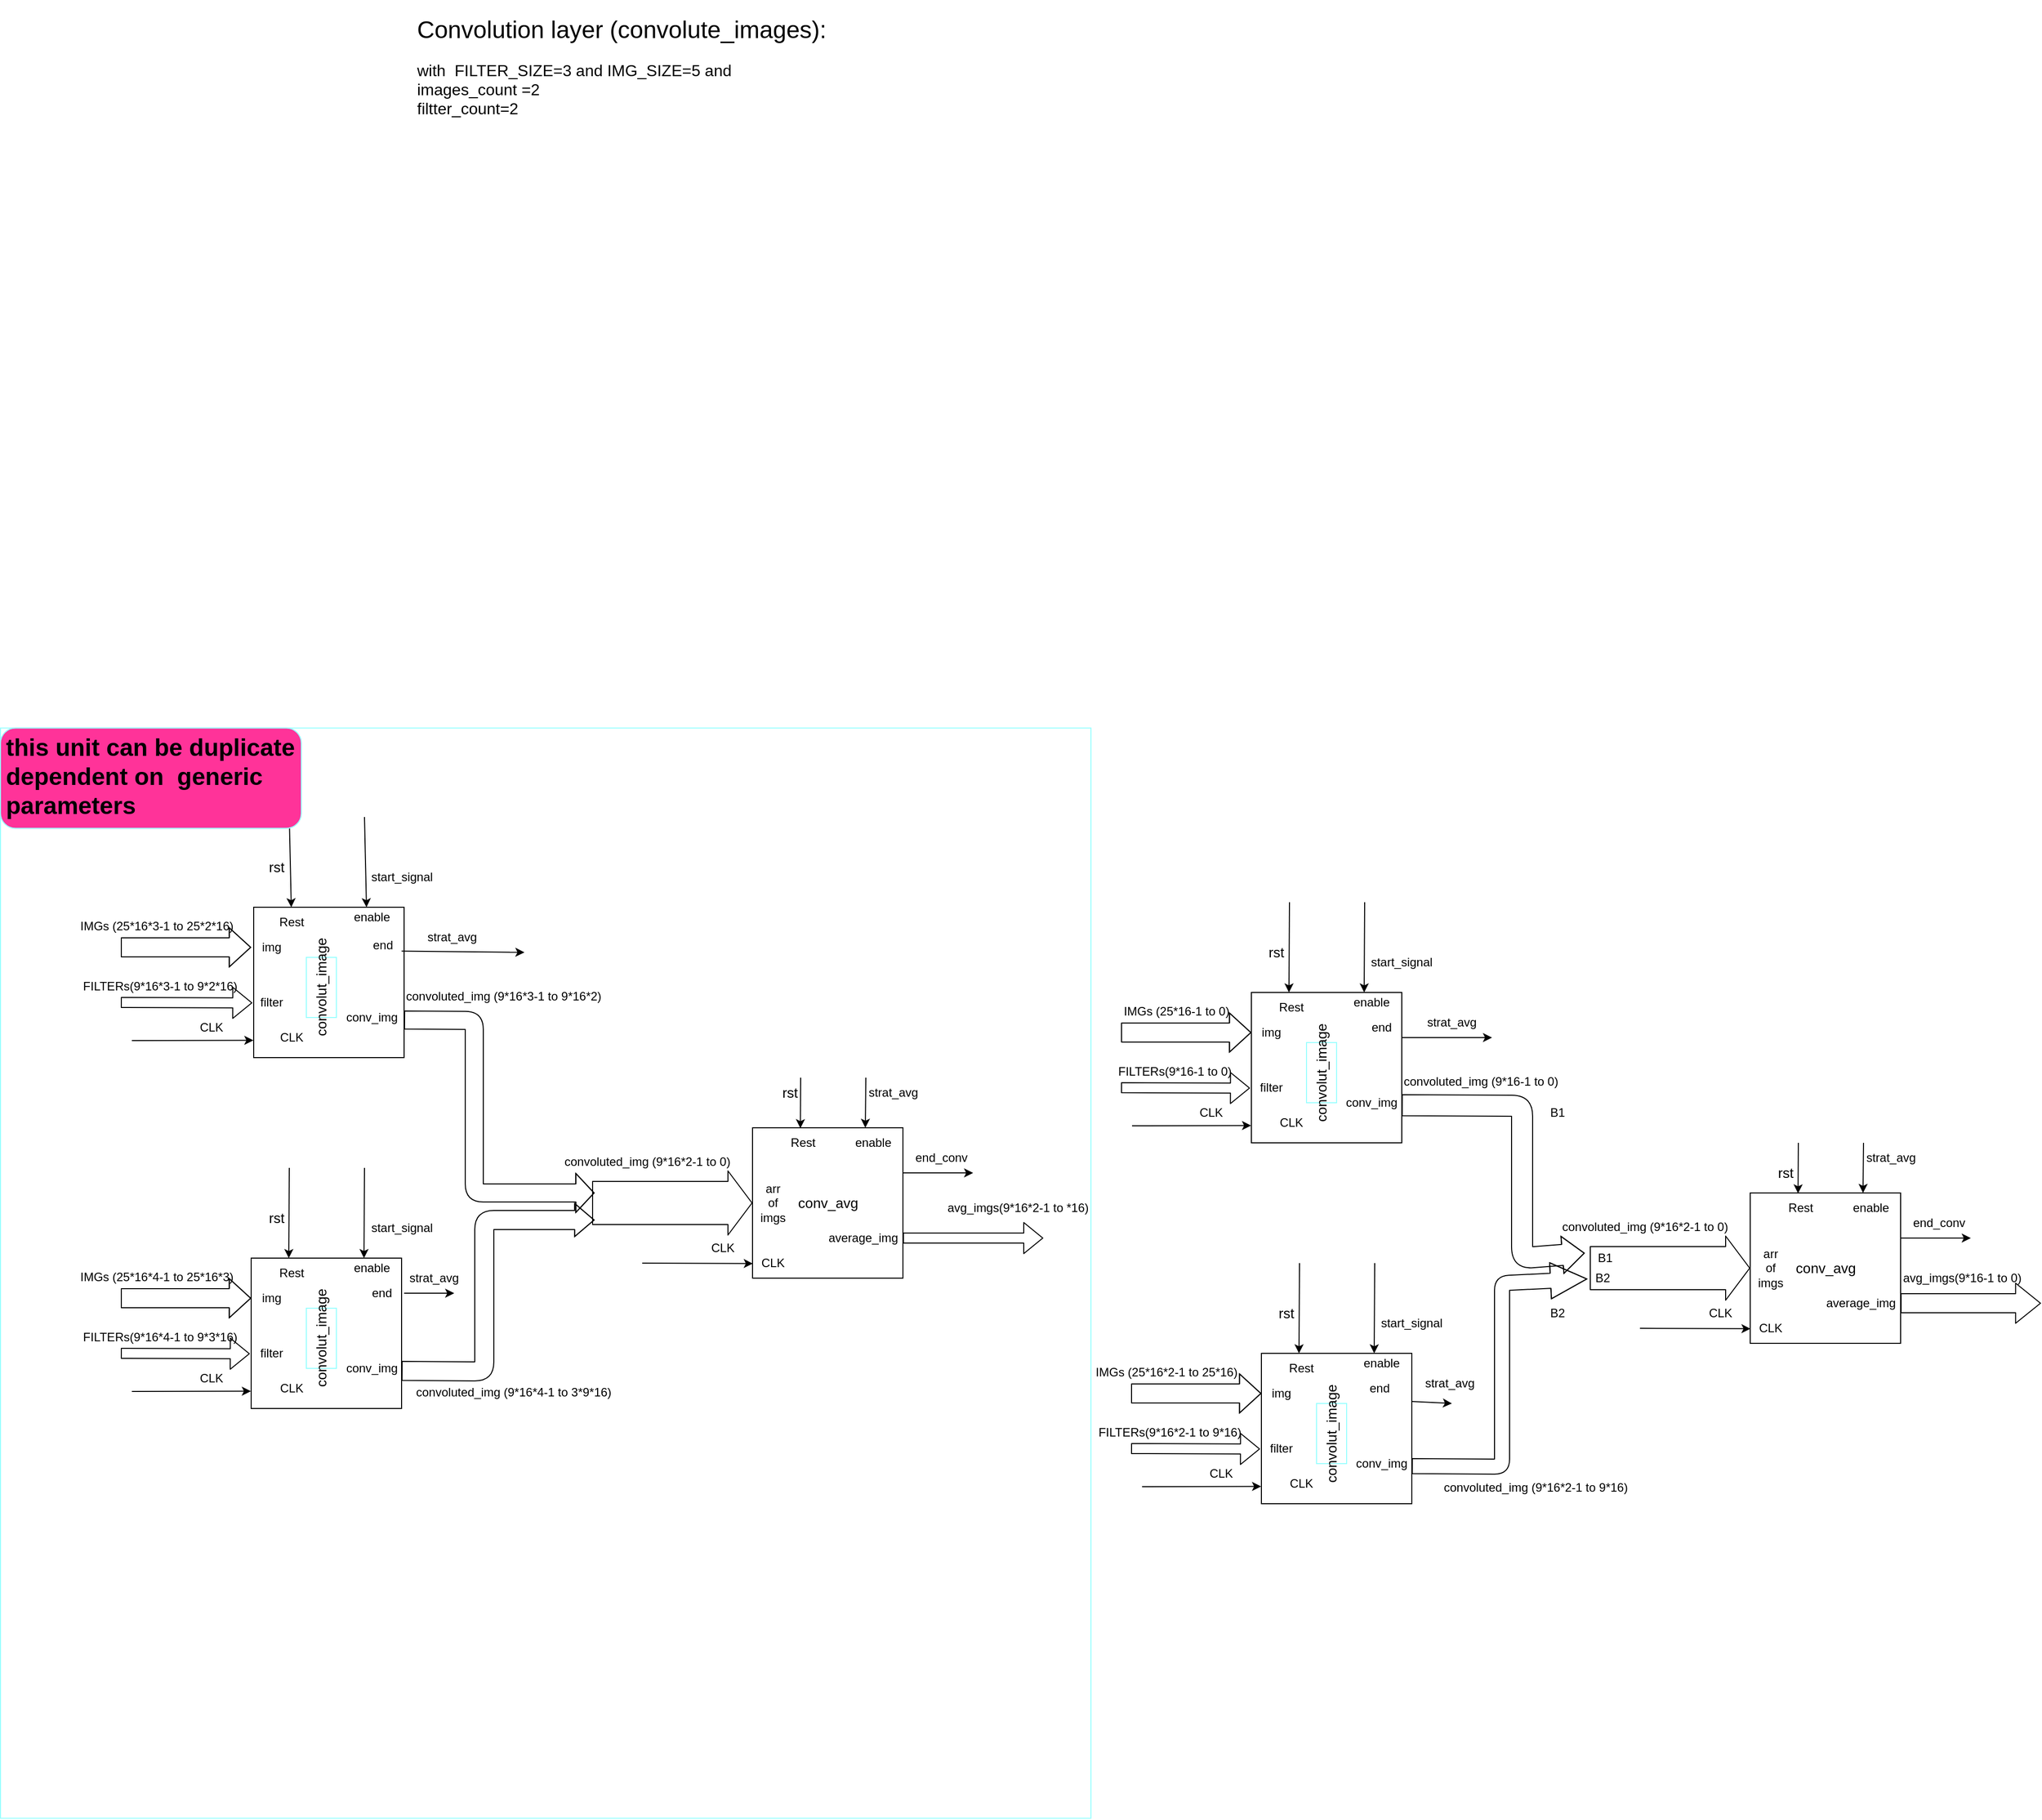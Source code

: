 <mxfile version="14.7.2" type="github">
  <diagram id="MoYYfzDykTdppg0qkuKj" name="Page-1">
    <mxGraphModel dx="2137" dy="1593" grid="1" gridSize="10" guides="1" tooltips="1" connect="1" arrows="1" fold="1" page="1" pageScale="1" pageWidth="850" pageHeight="1100" math="0" shadow="0">
      <root>
        <mxCell id="0" />
        <mxCell id="1" parent="0" />
        <mxCell id="FeKZphnsFgbxzVcXP9qo-308" value="" style="whiteSpace=wrap;html=1;aspect=fixed;strokeColor=#99FFFF;fillColor=#FFFFFF;" vertex="1" parent="1">
          <mxGeometry x="-162.5" y="586.25" width="1087.5" height="1087.5" as="geometry" />
        </mxCell>
        <mxCell id="FeKZphnsFgbxzVcXP9qo-1" value="" style="whiteSpace=wrap;html=1;aspect=fixed;fillColor=#FFFFFF;" vertex="1" parent="1">
          <mxGeometry x="1085" y="850" width="150" height="150" as="geometry" />
        </mxCell>
        <mxCell id="FeKZphnsFgbxzVcXP9qo-2" value="&lt;font style=&quot;font-size: 14px&quot;&gt;convolut_image&lt;/font&gt;" style="text;html=1;strokeColor=#99FFFF;fillColor=none;align=center;verticalAlign=middle;whiteSpace=wrap;rounded=0;rotation=-90;" vertex="1" parent="1">
          <mxGeometry x="1125" y="915" width="60" height="30" as="geometry" />
        </mxCell>
        <mxCell id="FeKZphnsFgbxzVcXP9qo-5" value="&lt;span style=&quot;font-size: 14px&quot;&gt;conv_avg&lt;/span&gt;" style="whiteSpace=wrap;html=1;aspect=fixed;" vertex="1" parent="1">
          <mxGeometry x="1582.5" y="1050" width="150" height="150" as="geometry" />
        </mxCell>
        <mxCell id="FeKZphnsFgbxzVcXP9qo-8" value="&lt;h1&gt;&lt;font&gt;&lt;span style=&quot;font-weight: 400 ; text-align: center&quot;&gt;&lt;font style=&quot;font-size: 24px&quot;&gt;Convolution layer (convolute_images):&lt;/font&gt;&lt;/span&gt;&lt;br&gt;&lt;/font&gt;&lt;/h1&gt;&lt;div&gt;&lt;font size=&quot;3&quot;&gt;&lt;span style=&quot;font-weight: 400 ; text-align: center&quot;&gt;with&amp;nbsp; &lt;/span&gt;&lt;span style=&quot;text-align: center&quot;&gt;FILTER_SIZE=3 and IMG_SIZE=5 and&amp;nbsp;&lt;/span&gt;&lt;/font&gt;&lt;/div&gt;&lt;div&gt;&lt;span&gt;&lt;font size=&quot;3&quot;&gt;images_count =2&lt;/font&gt;&lt;/span&gt;&lt;/div&gt;&lt;div&gt;&lt;span&gt;&lt;font size=&quot;3&quot;&gt;filtter_count=2&lt;/font&gt;&lt;/span&gt;&lt;/div&gt;" style="text;html=1;strokeColor=none;fillColor=none;spacing=5;spacingTop=-20;whiteSpace=wrap;overflow=hidden;rounded=0;" vertex="1" parent="1">
          <mxGeometry x="247.5" y="-130" width="470" height="130" as="geometry" />
        </mxCell>
        <mxCell id="FeKZphnsFgbxzVcXP9qo-10" value="strat_avg" style="text;html=1;strokeColor=none;fillColor=none;align=center;verticalAlign=middle;whiteSpace=wrap;rounded=0;" vertex="1" parent="1">
          <mxGeometry x="1255" y="865" width="60" height="30" as="geometry" />
        </mxCell>
        <mxCell id="FeKZphnsFgbxzVcXP9qo-16" value="" style="endArrow=classic;html=1;entryX=0.75;entryY=0;entryDx=0;entryDy=0;" edge="1" parent="1" target="FeKZphnsFgbxzVcXP9qo-1">
          <mxGeometry width="50" height="50" relative="1" as="geometry">
            <mxPoint x="1198" y="760" as="sourcePoint" />
            <mxPoint x="1200" y="840" as="targetPoint" />
          </mxGeometry>
        </mxCell>
        <mxCell id="FeKZphnsFgbxzVcXP9qo-18" value="&lt;font style=&quot;font-size: 14px&quot;&gt;rst&lt;/font&gt;" style="text;html=1;strokeColor=none;fillColor=none;align=center;verticalAlign=middle;whiteSpace=wrap;rounded=0;" vertex="1" parent="1">
          <mxGeometry x="1085" y="800" width="50" height="20" as="geometry" />
        </mxCell>
        <mxCell id="FeKZphnsFgbxzVcXP9qo-112" value="start_signal" style="text;html=1;strokeColor=none;fillColor=none;align=center;verticalAlign=middle;whiteSpace=wrap;rounded=0;" vertex="1" parent="1">
          <mxGeometry x="1215" y="810" width="40" height="20" as="geometry" />
        </mxCell>
        <mxCell id="FeKZphnsFgbxzVcXP9qo-113" value="enable" style="text;html=1;strokeColor=none;fillColor=none;align=center;verticalAlign=middle;whiteSpace=wrap;rounded=0;" vertex="1" parent="1">
          <mxGeometry x="1185" y="850" width="40" height="20" as="geometry" />
        </mxCell>
        <mxCell id="FeKZphnsFgbxzVcXP9qo-114" value="Rest" style="text;html=1;strokeColor=none;fillColor=none;align=center;verticalAlign=middle;whiteSpace=wrap;rounded=0;" vertex="1" parent="1">
          <mxGeometry x="1105" y="855" width="40" height="20" as="geometry" />
        </mxCell>
        <mxCell id="FeKZphnsFgbxzVcXP9qo-116" value="" style="endArrow=classic;html=1;entryX=-0.002;entryY=0.885;entryDx=0;entryDy=0;entryPerimeter=0;" edge="1" parent="1" target="FeKZphnsFgbxzVcXP9qo-1">
          <mxGeometry width="50" height="50" relative="1" as="geometry">
            <mxPoint x="966" y="983" as="sourcePoint" />
            <mxPoint x="1065" y="981" as="targetPoint" />
          </mxGeometry>
        </mxCell>
        <mxCell id="FeKZphnsFgbxzVcXP9qo-117" value="CLK" style="text;html=1;strokeColor=none;fillColor=none;align=center;verticalAlign=middle;whiteSpace=wrap;rounded=0;" vertex="1" parent="1">
          <mxGeometry x="1025" y="960" width="40" height="20" as="geometry" />
        </mxCell>
        <mxCell id="FeKZphnsFgbxzVcXP9qo-119" value="CLK" style="text;html=1;strokeColor=none;fillColor=none;align=center;verticalAlign=middle;whiteSpace=wrap;rounded=0;" vertex="1" parent="1">
          <mxGeometry x="1105" y="970" width="40" height="20" as="geometry" />
        </mxCell>
        <mxCell id="FeKZphnsFgbxzVcXP9qo-121" value="" style="shape=flexArrow;endArrow=classic;html=1;entryX=-0.009;entryY=0.636;entryDx=0;entryDy=0;entryPerimeter=0;" edge="1" parent="1" target="FeKZphnsFgbxzVcXP9qo-1">
          <mxGeometry width="50" height="50" relative="1" as="geometry">
            <mxPoint x="955" y="945" as="sourcePoint" />
            <mxPoint x="1035" y="910" as="targetPoint" />
          </mxGeometry>
        </mxCell>
        <mxCell id="FeKZphnsFgbxzVcXP9qo-123" value="" style="shape=flexArrow;endArrow=classic;html=1;entryX=0;entryY=0.5;entryDx=0;entryDy=0;endWidth=19;endSize=6.78;width=19;" edge="1" parent="1" target="FeKZphnsFgbxzVcXP9qo-132">
          <mxGeometry width="50" height="50" relative="1" as="geometry">
            <mxPoint x="955" y="890" as="sourcePoint" />
            <mxPoint x="1055" y="860" as="targetPoint" />
            <Array as="points">
              <mxPoint x="1035" y="890" />
            </Array>
          </mxGeometry>
        </mxCell>
        <mxCell id="FeKZphnsFgbxzVcXP9qo-124" value="&lt;h1 style=&quot;text-align: left&quot;&gt;&lt;span style=&quot;font-weight: normal&quot;&gt;&lt;font style=&quot;font-size: 12px&quot;&gt;IMGs (25*16-1 to 0)&lt;/font&gt;&lt;/span&gt;&lt;/h1&gt;" style="text;html=1;align=center;verticalAlign=middle;resizable=0;points=[];autosize=1;strokeColor=none;" vertex="1" parent="1">
          <mxGeometry x="950" y="835" width="120" height="60" as="geometry" />
        </mxCell>
        <mxCell id="FeKZphnsFgbxzVcXP9qo-126" value="&lt;h1 style=&quot;text-align: left&quot;&gt;&lt;span style=&quot;font-weight: normal&quot;&gt;&lt;font style=&quot;font-size: 12px&quot;&gt;FILTERs(9*16-1 to 0)&amp;nbsp;&lt;/font&gt;&lt;/span&gt;&lt;/h1&gt;" style="text;html=1;align=center;verticalAlign=middle;resizable=0;points=[];autosize=1;strokeColor=none;" vertex="1" parent="1">
          <mxGeometry x="945" y="895" width="130" height="60" as="geometry" />
        </mxCell>
        <mxCell id="FeKZphnsFgbxzVcXP9qo-129" value="&lt;h1&gt;&lt;span style=&quot;font-weight: normal&quot;&gt;&lt;font style=&quot;font-size: 12px&quot;&gt;convoluted_img&amp;nbsp;&lt;/font&gt;&lt;/span&gt;&lt;span style=&quot;font-weight: normal&quot;&gt;&lt;font style=&quot;font-size: 12px&quot;&gt;(9*16-1 to 0)&amp;nbsp;&lt;/font&gt;&lt;/span&gt;&lt;/h1&gt;" style="text;html=1;strokeColor=none;fillColor=none;align=left;verticalAlign=middle;whiteSpace=wrap;rounded=0;" vertex="1" parent="1">
          <mxGeometry x="1235" y="925" width="180" height="20" as="geometry" />
        </mxCell>
        <mxCell id="FeKZphnsFgbxzVcXP9qo-131" value="B1" style="text;html=1;align=center;verticalAlign=middle;resizable=0;points=[];autosize=1;strokeColor=none;" vertex="1" parent="1">
          <mxGeometry x="1375" y="960" width="30" height="20" as="geometry" />
        </mxCell>
        <mxCell id="FeKZphnsFgbxzVcXP9qo-132" value="img" style="text;html=1;strokeColor=none;fillColor=none;align=center;verticalAlign=middle;whiteSpace=wrap;rounded=0;" vertex="1" parent="1">
          <mxGeometry x="1085" y="880" width="40" height="20" as="geometry" />
        </mxCell>
        <mxCell id="FeKZphnsFgbxzVcXP9qo-133" value="filter" style="text;html=1;strokeColor=none;fillColor=none;align=center;verticalAlign=middle;whiteSpace=wrap;rounded=0;" vertex="1" parent="1">
          <mxGeometry x="1085" y="935" width="40" height="20" as="geometry" />
        </mxCell>
        <mxCell id="FeKZphnsFgbxzVcXP9qo-134" value="conv_img" style="text;html=1;strokeColor=none;fillColor=none;align=center;verticalAlign=middle;whiteSpace=wrap;rounded=0;" vertex="1" parent="1">
          <mxGeometry x="1185" y="950" width="40" height="20" as="geometry" />
        </mxCell>
        <mxCell id="FeKZphnsFgbxzVcXP9qo-139" value="" style="shape=flexArrow;endArrow=classic;html=1;exitX=1;exitY=0.75;exitDx=0;exitDy=0;entryX=0;entryY=0.25;entryDx=0;entryDy=0;endWidth=15;endSize=6.94;width=21;" edge="1" parent="1" source="FeKZphnsFgbxzVcXP9qo-1" target="FeKZphnsFgbxzVcXP9qo-272">
          <mxGeometry width="50" height="50" relative="1" as="geometry">
            <mxPoint x="1265" y="980" as="sourcePoint" />
            <mxPoint x="1365" y="1120" as="targetPoint" />
            <Array as="points">
              <mxPoint x="1355" y="963" />
              <mxPoint x="1355" y="1115" />
            </Array>
          </mxGeometry>
        </mxCell>
        <mxCell id="FeKZphnsFgbxzVcXP9qo-146" value="" style="endArrow=classic;html=1;entryX=0.25;entryY=0;entryDx=0;entryDy=0;" edge="1" parent="1" target="FeKZphnsFgbxzVcXP9qo-1">
          <mxGeometry width="50" height="50" relative="1" as="geometry">
            <mxPoint x="1123" y="760" as="sourcePoint" />
            <mxPoint x="1135" y="750" as="targetPoint" />
          </mxGeometry>
        </mxCell>
        <mxCell id="FeKZphnsFgbxzVcXP9qo-150" value="end" style="text;html=1;strokeColor=none;fillColor=none;align=center;verticalAlign=middle;whiteSpace=wrap;rounded=0;" vertex="1" parent="1">
          <mxGeometry x="1195" y="875" width="40" height="20" as="geometry" />
        </mxCell>
        <mxCell id="FeKZphnsFgbxzVcXP9qo-151" value="" style="endArrow=classic;html=1;entryX=0.318;entryY=0.003;entryDx=0;entryDy=0;entryPerimeter=0;" edge="1" parent="1" target="FeKZphnsFgbxzVcXP9qo-5">
          <mxGeometry width="50" height="50" relative="1" as="geometry">
            <mxPoint x="1630.5" y="1000" as="sourcePoint" />
            <mxPoint x="1642.5" y="965" as="targetPoint" />
          </mxGeometry>
        </mxCell>
        <mxCell id="FeKZphnsFgbxzVcXP9qo-154" value="&lt;font style=&quot;font-size: 14px&quot;&gt;rst&lt;/font&gt;" style="text;html=1;strokeColor=none;fillColor=none;align=center;verticalAlign=middle;whiteSpace=wrap;rounded=0;" vertex="1" parent="1">
          <mxGeometry x="1592.5" y="1020" width="50" height="20" as="geometry" />
        </mxCell>
        <mxCell id="FeKZphnsFgbxzVcXP9qo-155" value="enable" style="text;html=1;strokeColor=none;fillColor=none;align=center;verticalAlign=middle;whiteSpace=wrap;rounded=0;" vertex="1" parent="1">
          <mxGeometry x="1682.5" y="1055" width="40" height="20" as="geometry" />
        </mxCell>
        <mxCell id="FeKZphnsFgbxzVcXP9qo-156" value="Rest" style="text;html=1;strokeColor=none;fillColor=none;align=center;verticalAlign=middle;whiteSpace=wrap;rounded=0;" vertex="1" parent="1">
          <mxGeometry x="1612.5" y="1055" width="40" height="20" as="geometry" />
        </mxCell>
        <mxCell id="FeKZphnsFgbxzVcXP9qo-157" value="" style="whiteSpace=wrap;html=1;aspect=fixed;fillColor=#FFFFFF;" vertex="1" parent="1">
          <mxGeometry x="1095" y="1210" width="150" height="150" as="geometry" />
        </mxCell>
        <mxCell id="FeKZphnsFgbxzVcXP9qo-158" value="&lt;font style=&quot;font-size: 14px&quot;&gt;convolut_image&lt;/font&gt;" style="text;html=1;strokeColor=#99FFFF;fillColor=none;align=center;verticalAlign=middle;whiteSpace=wrap;rounded=0;rotation=-90;" vertex="1" parent="1">
          <mxGeometry x="1135" y="1275" width="60" height="30" as="geometry" />
        </mxCell>
        <mxCell id="FeKZphnsFgbxzVcXP9qo-159" value="strat_avg" style="text;html=1;strokeColor=none;fillColor=none;align=center;verticalAlign=middle;whiteSpace=wrap;rounded=0;" vertex="1" parent="1">
          <mxGeometry x="1252.5" y="1225" width="60" height="30" as="geometry" />
        </mxCell>
        <mxCell id="FeKZphnsFgbxzVcXP9qo-160" value="" style="endArrow=classic;html=1;entryX=0.75;entryY=0;entryDx=0;entryDy=0;" edge="1" parent="1" target="FeKZphnsFgbxzVcXP9qo-157">
          <mxGeometry width="50" height="50" relative="1" as="geometry">
            <mxPoint x="1208" y="1120" as="sourcePoint" />
            <mxPoint x="1210" y="1200" as="targetPoint" />
          </mxGeometry>
        </mxCell>
        <mxCell id="FeKZphnsFgbxzVcXP9qo-161" value="&lt;font style=&quot;font-size: 14px&quot;&gt;rst&lt;/font&gt;" style="text;html=1;strokeColor=none;fillColor=none;align=center;verticalAlign=middle;whiteSpace=wrap;rounded=0;" vertex="1" parent="1">
          <mxGeometry x="1095" y="1160" width="50" height="20" as="geometry" />
        </mxCell>
        <mxCell id="FeKZphnsFgbxzVcXP9qo-162" value="start_signal" style="text;html=1;strokeColor=none;fillColor=none;align=center;verticalAlign=middle;whiteSpace=wrap;rounded=0;" vertex="1" parent="1">
          <mxGeometry x="1225" y="1170" width="40" height="20" as="geometry" />
        </mxCell>
        <mxCell id="FeKZphnsFgbxzVcXP9qo-163" value="enable" style="text;html=1;strokeColor=none;fillColor=none;align=center;verticalAlign=middle;whiteSpace=wrap;rounded=0;" vertex="1" parent="1">
          <mxGeometry x="1195" y="1210" width="40" height="20" as="geometry" />
        </mxCell>
        <mxCell id="FeKZphnsFgbxzVcXP9qo-164" value="Rest" style="text;html=1;strokeColor=none;fillColor=none;align=center;verticalAlign=middle;whiteSpace=wrap;rounded=0;" vertex="1" parent="1">
          <mxGeometry x="1115" y="1215" width="40" height="20" as="geometry" />
        </mxCell>
        <mxCell id="FeKZphnsFgbxzVcXP9qo-165" value="" style="endArrow=classic;html=1;entryX=-0.002;entryY=0.885;entryDx=0;entryDy=0;entryPerimeter=0;" edge="1" parent="1" target="FeKZphnsFgbxzVcXP9qo-157">
          <mxGeometry width="50" height="50" relative="1" as="geometry">
            <mxPoint x="976" y="1343" as="sourcePoint" />
            <mxPoint x="1075" y="1341" as="targetPoint" />
          </mxGeometry>
        </mxCell>
        <mxCell id="FeKZphnsFgbxzVcXP9qo-166" value="CLK" style="text;html=1;strokeColor=none;fillColor=none;align=center;verticalAlign=middle;whiteSpace=wrap;rounded=0;" vertex="1" parent="1">
          <mxGeometry x="1035" y="1320" width="40" height="20" as="geometry" />
        </mxCell>
        <mxCell id="FeKZphnsFgbxzVcXP9qo-167" value="CLK" style="text;html=1;strokeColor=none;fillColor=none;align=center;verticalAlign=middle;whiteSpace=wrap;rounded=0;" vertex="1" parent="1">
          <mxGeometry x="1115" y="1330" width="40" height="20" as="geometry" />
        </mxCell>
        <mxCell id="FeKZphnsFgbxzVcXP9qo-168" value="" style="shape=flexArrow;endArrow=classic;html=1;entryX=-0.009;entryY=0.636;entryDx=0;entryDy=0;entryPerimeter=0;" edge="1" parent="1" target="FeKZphnsFgbxzVcXP9qo-157">
          <mxGeometry width="50" height="50" relative="1" as="geometry">
            <mxPoint x="965" y="1305" as="sourcePoint" />
            <mxPoint x="1045" y="1270" as="targetPoint" />
          </mxGeometry>
        </mxCell>
        <mxCell id="FeKZphnsFgbxzVcXP9qo-169" value="" style="shape=flexArrow;endArrow=classic;html=1;entryX=0;entryY=0.5;entryDx=0;entryDy=0;endWidth=19;endSize=6.78;width=19;" edge="1" parent="1" target="FeKZphnsFgbxzVcXP9qo-174">
          <mxGeometry width="50" height="50" relative="1" as="geometry">
            <mxPoint x="965" y="1250" as="sourcePoint" />
            <mxPoint x="1065" y="1220" as="targetPoint" />
            <Array as="points">
              <mxPoint x="1045" y="1250" />
            </Array>
          </mxGeometry>
        </mxCell>
        <mxCell id="FeKZphnsFgbxzVcXP9qo-170" value="&lt;h1 style=&quot;text-align: left&quot;&gt;&lt;span style=&quot;font-weight: normal&quot;&gt;&lt;font style=&quot;font-size: 12px&quot;&gt;IMGs (25*16*2-1 to&amp;nbsp;&lt;/font&gt;&lt;/span&gt;&lt;span style=&quot;font-weight: normal&quot;&gt;&lt;font style=&quot;font-size: 12px&quot;&gt;25*16)&lt;/font&gt;&lt;/span&gt;&lt;/h1&gt;" style="text;html=1;align=center;verticalAlign=middle;resizable=0;points=[];autosize=1;strokeColor=none;" vertex="1" parent="1">
          <mxGeometry x="920" y="1195" width="160" height="60" as="geometry" />
        </mxCell>
        <mxCell id="FeKZphnsFgbxzVcXP9qo-171" value="&lt;h1 style=&quot;text-align: left&quot;&gt;&lt;span style=&quot;font-weight: normal&quot;&gt;&lt;font style=&quot;font-size: 12px&quot;&gt;FILTERs(9*16*2-1 to 9*16)&amp;nbsp;&lt;/font&gt;&lt;/span&gt;&lt;/h1&gt;" style="text;html=1;align=center;verticalAlign=middle;resizable=0;points=[];autosize=1;strokeColor=none;" vertex="1" parent="1">
          <mxGeometry x="925" y="1255" width="160" height="60" as="geometry" />
        </mxCell>
        <mxCell id="FeKZphnsFgbxzVcXP9qo-172" value="avg_imgs&lt;span&gt;(9*16-1 to 0)&amp;nbsp;&lt;/span&gt;" style="text;html=1;strokeColor=none;fillColor=none;align=left;verticalAlign=middle;whiteSpace=wrap;rounded=0;" vertex="1" parent="1">
          <mxGeometry x="1732.5" y="1125" width="130" height="20" as="geometry" />
        </mxCell>
        <mxCell id="FeKZphnsFgbxzVcXP9qo-174" value="img" style="text;html=1;strokeColor=none;fillColor=none;align=center;verticalAlign=middle;whiteSpace=wrap;rounded=0;" vertex="1" parent="1">
          <mxGeometry x="1095" y="1240" width="40" height="20" as="geometry" />
        </mxCell>
        <mxCell id="FeKZphnsFgbxzVcXP9qo-175" value="filter" style="text;html=1;strokeColor=none;fillColor=none;align=center;verticalAlign=middle;whiteSpace=wrap;rounded=0;" vertex="1" parent="1">
          <mxGeometry x="1095" y="1295" width="40" height="20" as="geometry" />
        </mxCell>
        <mxCell id="FeKZphnsFgbxzVcXP9qo-176" value="conv_img" style="text;html=1;strokeColor=none;fillColor=none;align=center;verticalAlign=middle;whiteSpace=wrap;rounded=0;" vertex="1" parent="1">
          <mxGeometry x="1195" y="1310" width="40" height="20" as="geometry" />
        </mxCell>
        <mxCell id="FeKZphnsFgbxzVcXP9qo-177" value="" style="shape=flexArrow;endArrow=classic;html=1;width=19;endSize=7.94;" edge="1" parent="1">
          <mxGeometry width="50" height="50" relative="1" as="geometry">
            <mxPoint x="1732.5" y="1160" as="sourcePoint" />
            <mxPoint x="1872.5" y="1160" as="targetPoint" />
          </mxGeometry>
        </mxCell>
        <mxCell id="FeKZphnsFgbxzVcXP9qo-178" value="" style="endArrow=classic;html=1;entryX=0.25;entryY=0;entryDx=0;entryDy=0;" edge="1" parent="1" target="FeKZphnsFgbxzVcXP9qo-157">
          <mxGeometry width="50" height="50" relative="1" as="geometry">
            <mxPoint x="1133" y="1120" as="sourcePoint" />
            <mxPoint x="1145" y="1110" as="targetPoint" />
          </mxGeometry>
        </mxCell>
        <mxCell id="FeKZphnsFgbxzVcXP9qo-179" value="end" style="text;html=1;strokeColor=none;fillColor=none;align=center;verticalAlign=middle;whiteSpace=wrap;rounded=0;" vertex="1" parent="1">
          <mxGeometry x="1192.5" y="1235" width="40" height="20" as="geometry" />
        </mxCell>
        <mxCell id="FeKZphnsFgbxzVcXP9qo-205" value="" style="whiteSpace=wrap;html=1;aspect=fixed;fillColor=#FFFFFF;" vertex="1" parent="1">
          <mxGeometry x="87.5" y="1115" width="150" height="150" as="geometry" />
        </mxCell>
        <mxCell id="FeKZphnsFgbxzVcXP9qo-206" value="&lt;font style=&quot;font-size: 14px&quot;&gt;convolut_image&lt;/font&gt;" style="text;html=1;strokeColor=#99FFFF;fillColor=none;align=center;verticalAlign=middle;whiteSpace=wrap;rounded=0;rotation=-90;" vertex="1" parent="1">
          <mxGeometry x="127.5" y="1180" width="60" height="30" as="geometry" />
        </mxCell>
        <mxCell id="FeKZphnsFgbxzVcXP9qo-207" value="strat_avg" style="text;html=1;strokeColor=none;fillColor=none;align=center;verticalAlign=middle;whiteSpace=wrap;rounded=0;" vertex="1" parent="1">
          <mxGeometry x="240" y="1120" width="60" height="30" as="geometry" />
        </mxCell>
        <mxCell id="FeKZphnsFgbxzVcXP9qo-208" value="" style="endArrow=classic;html=1;entryX=0.75;entryY=0;entryDx=0;entryDy=0;" edge="1" parent="1" target="FeKZphnsFgbxzVcXP9qo-205">
          <mxGeometry width="50" height="50" relative="1" as="geometry">
            <mxPoint x="200.5" y="1025" as="sourcePoint" />
            <mxPoint x="202.5" y="1105" as="targetPoint" />
          </mxGeometry>
        </mxCell>
        <mxCell id="FeKZphnsFgbxzVcXP9qo-209" value="&lt;font style=&quot;font-size: 14px&quot;&gt;rst&lt;/font&gt;" style="text;html=1;strokeColor=none;fillColor=none;align=center;verticalAlign=middle;whiteSpace=wrap;rounded=0;" vertex="1" parent="1">
          <mxGeometry x="87.5" y="1065" width="50" height="20" as="geometry" />
        </mxCell>
        <mxCell id="FeKZphnsFgbxzVcXP9qo-210" value="start_signal" style="text;html=1;strokeColor=none;fillColor=none;align=center;verticalAlign=middle;whiteSpace=wrap;rounded=0;" vertex="1" parent="1">
          <mxGeometry x="217.5" y="1075" width="40" height="20" as="geometry" />
        </mxCell>
        <mxCell id="FeKZphnsFgbxzVcXP9qo-211" value="enable" style="text;html=1;strokeColor=none;fillColor=none;align=center;verticalAlign=middle;whiteSpace=wrap;rounded=0;" vertex="1" parent="1">
          <mxGeometry x="187.5" y="1115" width="40" height="20" as="geometry" />
        </mxCell>
        <mxCell id="FeKZphnsFgbxzVcXP9qo-212" value="Rest" style="text;html=1;strokeColor=none;fillColor=none;align=center;verticalAlign=middle;whiteSpace=wrap;rounded=0;" vertex="1" parent="1">
          <mxGeometry x="107.5" y="1120" width="40" height="20" as="geometry" />
        </mxCell>
        <mxCell id="FeKZphnsFgbxzVcXP9qo-213" value="" style="endArrow=classic;html=1;entryX=-0.002;entryY=0.885;entryDx=0;entryDy=0;entryPerimeter=0;" edge="1" parent="1" target="FeKZphnsFgbxzVcXP9qo-205">
          <mxGeometry width="50" height="50" relative="1" as="geometry">
            <mxPoint x="-31.5" y="1248" as="sourcePoint" />
            <mxPoint x="67.5" y="1246" as="targetPoint" />
          </mxGeometry>
        </mxCell>
        <mxCell id="FeKZphnsFgbxzVcXP9qo-214" value="CLK" style="text;html=1;strokeColor=none;fillColor=none;align=center;verticalAlign=middle;whiteSpace=wrap;rounded=0;" vertex="1" parent="1">
          <mxGeometry x="27.5" y="1225" width="40" height="20" as="geometry" />
        </mxCell>
        <mxCell id="FeKZphnsFgbxzVcXP9qo-215" value="CLK" style="text;html=1;strokeColor=none;fillColor=none;align=center;verticalAlign=middle;whiteSpace=wrap;rounded=0;" vertex="1" parent="1">
          <mxGeometry x="107.5" y="1235" width="40" height="20" as="geometry" />
        </mxCell>
        <mxCell id="FeKZphnsFgbxzVcXP9qo-216" value="" style="shape=flexArrow;endArrow=classic;html=1;entryX=-0.009;entryY=0.636;entryDx=0;entryDy=0;entryPerimeter=0;" edge="1" parent="1" target="FeKZphnsFgbxzVcXP9qo-205">
          <mxGeometry width="50" height="50" relative="1" as="geometry">
            <mxPoint x="-42.5" y="1210" as="sourcePoint" />
            <mxPoint x="37.5" y="1175" as="targetPoint" />
          </mxGeometry>
        </mxCell>
        <mxCell id="FeKZphnsFgbxzVcXP9qo-217" value="" style="shape=flexArrow;endArrow=classic;html=1;entryX=0;entryY=0.5;entryDx=0;entryDy=0;endWidth=19;endSize=6.78;width=19;" edge="1" parent="1" target="FeKZphnsFgbxzVcXP9qo-222">
          <mxGeometry width="50" height="50" relative="1" as="geometry">
            <mxPoint x="-42.5" y="1155" as="sourcePoint" />
            <mxPoint x="57.5" y="1125" as="targetPoint" />
            <Array as="points">
              <mxPoint x="37.5" y="1155" />
            </Array>
          </mxGeometry>
        </mxCell>
        <mxCell id="FeKZphnsFgbxzVcXP9qo-218" value="&lt;h1 style=&quot;text-align: left&quot;&gt;&lt;span style=&quot;font-weight: normal&quot;&gt;&lt;font style=&quot;font-size: 12px&quot;&gt;IMGs (25*16*4-1 to&amp;nbsp;&lt;/font&gt;&lt;/span&gt;&lt;span style=&quot;font-weight: normal&quot;&gt;&lt;font style=&quot;font-size: 12px&quot;&gt;25*16*3)&lt;/font&gt;&lt;/span&gt;&lt;/h1&gt;" style="text;html=1;align=center;verticalAlign=middle;resizable=0;points=[];autosize=1;strokeColor=none;" vertex="1" parent="1">
          <mxGeometry x="-92.5" y="1100" width="170" height="60" as="geometry" />
        </mxCell>
        <mxCell id="FeKZphnsFgbxzVcXP9qo-219" value="&lt;h1 style=&quot;text-align: left&quot;&gt;&lt;span style=&quot;font-weight: normal&quot;&gt;&lt;font style=&quot;font-size: 12px&quot;&gt;FILTERs(9*16*4-1 to 9*3*16)&amp;nbsp;&lt;/font&gt;&lt;/span&gt;&lt;/h1&gt;" style="text;html=1;align=center;verticalAlign=middle;resizable=0;points=[];autosize=1;strokeColor=none;" vertex="1" parent="1">
          <mxGeometry x="-87.5" y="1160" width="170" height="60" as="geometry" />
        </mxCell>
        <mxCell id="FeKZphnsFgbxzVcXP9qo-220" value="&lt;h1&gt;&lt;span style=&quot;font-weight: normal&quot;&gt;&lt;font style=&quot;font-size: 12px&quot;&gt;convoluted_img&amp;nbsp;&lt;/font&gt;&lt;/span&gt;&lt;span style=&quot;font-weight: normal&quot;&gt;&lt;font style=&quot;font-size: 12px&quot;&gt;(9*16*4-1 to 3*9*16)&amp;nbsp;&lt;/font&gt;&lt;/span&gt;&lt;/h1&gt;" style="text;html=1;strokeColor=none;fillColor=none;align=left;verticalAlign=middle;whiteSpace=wrap;rounded=0;" vertex="1" parent="1">
          <mxGeometry x="250" y="1235" width="210" height="20" as="geometry" />
        </mxCell>
        <mxCell id="FeKZphnsFgbxzVcXP9qo-222" value="img" style="text;html=1;strokeColor=none;fillColor=none;align=center;verticalAlign=middle;whiteSpace=wrap;rounded=0;" vertex="1" parent="1">
          <mxGeometry x="87.5" y="1145" width="40" height="20" as="geometry" />
        </mxCell>
        <mxCell id="FeKZphnsFgbxzVcXP9qo-223" value="filter" style="text;html=1;strokeColor=none;fillColor=none;align=center;verticalAlign=middle;whiteSpace=wrap;rounded=0;" vertex="1" parent="1">
          <mxGeometry x="87.5" y="1200" width="40" height="20" as="geometry" />
        </mxCell>
        <mxCell id="FeKZphnsFgbxzVcXP9qo-224" value="conv_img" style="text;html=1;strokeColor=none;fillColor=none;align=center;verticalAlign=middle;whiteSpace=wrap;rounded=0;" vertex="1" parent="1">
          <mxGeometry x="187.5" y="1215" width="40" height="20" as="geometry" />
        </mxCell>
        <mxCell id="FeKZphnsFgbxzVcXP9qo-225" value="" style="shape=flexArrow;endArrow=classic;html=1;exitX=1;exitY=0.75;exitDx=0;exitDy=0;endWidth=13;endSize=6.13;width=19;" edge="1" parent="1" source="FeKZphnsFgbxzVcXP9qo-205">
          <mxGeometry width="50" height="50" relative="1" as="geometry">
            <mxPoint x="267.5" y="1245" as="sourcePoint" />
            <mxPoint x="430" y="1077" as="targetPoint" />
            <Array as="points">
              <mxPoint x="320" y="1228" />
              <mxPoint x="320" y="1077" />
            </Array>
          </mxGeometry>
        </mxCell>
        <mxCell id="FeKZphnsFgbxzVcXP9qo-226" value="" style="endArrow=classic;html=1;entryX=0.25;entryY=0;entryDx=0;entryDy=0;" edge="1" parent="1" target="FeKZphnsFgbxzVcXP9qo-205">
          <mxGeometry width="50" height="50" relative="1" as="geometry">
            <mxPoint x="125.5" y="1025" as="sourcePoint" />
            <mxPoint x="137.5" y="1015" as="targetPoint" />
          </mxGeometry>
        </mxCell>
        <mxCell id="FeKZphnsFgbxzVcXP9qo-227" value="end" style="text;html=1;strokeColor=none;fillColor=none;align=center;verticalAlign=middle;whiteSpace=wrap;rounded=0;" vertex="1" parent="1">
          <mxGeometry x="197.5" y="1140" width="40" height="20" as="geometry" />
        </mxCell>
        <mxCell id="FeKZphnsFgbxzVcXP9qo-228" value="" style="whiteSpace=wrap;html=1;aspect=fixed;fillColor=#FFFFFF;" vertex="1" parent="1">
          <mxGeometry x="90" y="765" width="150" height="150" as="geometry" />
        </mxCell>
        <mxCell id="FeKZphnsFgbxzVcXP9qo-229" value="&lt;font style=&quot;font-size: 14px&quot;&gt;convolut_image&lt;/font&gt;" style="text;html=1;strokeColor=#99FFFF;fillColor=none;align=center;verticalAlign=middle;whiteSpace=wrap;rounded=0;rotation=-90;" vertex="1" parent="1">
          <mxGeometry x="127.5" y="830" width="60" height="30" as="geometry" />
        </mxCell>
        <mxCell id="FeKZphnsFgbxzVcXP9qo-230" value="strat_avg" style="text;html=1;strokeColor=none;fillColor=none;align=center;verticalAlign=middle;whiteSpace=wrap;rounded=0;" vertex="1" parent="1">
          <mxGeometry x="257.5" y="780" width="60" height="30" as="geometry" />
        </mxCell>
        <mxCell id="FeKZphnsFgbxzVcXP9qo-231" value="" style="endArrow=classic;html=1;entryX=0.75;entryY=0;entryDx=0;entryDy=0;" edge="1" parent="1" target="FeKZphnsFgbxzVcXP9qo-228">
          <mxGeometry width="50" height="50" relative="1" as="geometry">
            <mxPoint x="200.5" y="675" as="sourcePoint" />
            <mxPoint x="202.5" y="755" as="targetPoint" />
          </mxGeometry>
        </mxCell>
        <mxCell id="FeKZphnsFgbxzVcXP9qo-232" value="&lt;font style=&quot;font-size: 14px&quot;&gt;rst&lt;/font&gt;" style="text;html=1;strokeColor=none;fillColor=none;align=center;verticalAlign=middle;whiteSpace=wrap;rounded=0;" vertex="1" parent="1">
          <mxGeometry x="87.5" y="715" width="50" height="20" as="geometry" />
        </mxCell>
        <mxCell id="FeKZphnsFgbxzVcXP9qo-233" value="start_signal" style="text;html=1;strokeColor=none;fillColor=none;align=center;verticalAlign=middle;whiteSpace=wrap;rounded=0;" vertex="1" parent="1">
          <mxGeometry x="217.5" y="725" width="40" height="20" as="geometry" />
        </mxCell>
        <mxCell id="FeKZphnsFgbxzVcXP9qo-234" value="enable" style="text;html=1;strokeColor=none;fillColor=none;align=center;verticalAlign=middle;whiteSpace=wrap;rounded=0;" vertex="1" parent="1">
          <mxGeometry x="187.5" y="765" width="40" height="20" as="geometry" />
        </mxCell>
        <mxCell id="FeKZphnsFgbxzVcXP9qo-235" value="Rest" style="text;html=1;strokeColor=none;fillColor=none;align=center;verticalAlign=middle;whiteSpace=wrap;rounded=0;" vertex="1" parent="1">
          <mxGeometry x="107.5" y="770" width="40" height="20" as="geometry" />
        </mxCell>
        <mxCell id="FeKZphnsFgbxzVcXP9qo-236" value="" style="endArrow=classic;html=1;entryX=-0.002;entryY=0.885;entryDx=0;entryDy=0;entryPerimeter=0;" edge="1" parent="1" target="FeKZphnsFgbxzVcXP9qo-228">
          <mxGeometry width="50" height="50" relative="1" as="geometry">
            <mxPoint x="-31.5" y="898" as="sourcePoint" />
            <mxPoint x="67.5" y="896" as="targetPoint" />
          </mxGeometry>
        </mxCell>
        <mxCell id="FeKZphnsFgbxzVcXP9qo-237" value="CLK" style="text;html=1;strokeColor=none;fillColor=none;align=center;verticalAlign=middle;whiteSpace=wrap;rounded=0;" vertex="1" parent="1">
          <mxGeometry x="27.5" y="875" width="40" height="20" as="geometry" />
        </mxCell>
        <mxCell id="FeKZphnsFgbxzVcXP9qo-238" value="CLK" style="text;html=1;strokeColor=none;fillColor=none;align=center;verticalAlign=middle;whiteSpace=wrap;rounded=0;" vertex="1" parent="1">
          <mxGeometry x="107.5" y="885" width="40" height="20" as="geometry" />
        </mxCell>
        <mxCell id="FeKZphnsFgbxzVcXP9qo-239" value="" style="shape=flexArrow;endArrow=classic;html=1;entryX=-0.009;entryY=0.636;entryDx=0;entryDy=0;entryPerimeter=0;" edge="1" parent="1" target="FeKZphnsFgbxzVcXP9qo-228">
          <mxGeometry width="50" height="50" relative="1" as="geometry">
            <mxPoint x="-42.5" y="860" as="sourcePoint" />
            <mxPoint x="37.5" y="825" as="targetPoint" />
          </mxGeometry>
        </mxCell>
        <mxCell id="FeKZphnsFgbxzVcXP9qo-240" value="" style="shape=flexArrow;endArrow=classic;html=1;entryX=0;entryY=0.5;entryDx=0;entryDy=0;endWidth=19;endSize=6.78;width=19;" edge="1" parent="1" target="FeKZphnsFgbxzVcXP9qo-245">
          <mxGeometry width="50" height="50" relative="1" as="geometry">
            <mxPoint x="-42.5" y="805" as="sourcePoint" />
            <mxPoint x="57.5" y="775" as="targetPoint" />
            <Array as="points">
              <mxPoint x="37.5" y="805" />
            </Array>
          </mxGeometry>
        </mxCell>
        <mxCell id="FeKZphnsFgbxzVcXP9qo-241" value="&lt;h1 style=&quot;text-align: left&quot;&gt;&lt;span style=&quot;font-weight: normal&quot;&gt;&lt;font style=&quot;font-size: 12px&quot;&gt;IMGs (25*16*3-1 to&amp;nbsp;&lt;/font&gt;&lt;/span&gt;&lt;span style=&quot;font-weight: normal&quot;&gt;&lt;font style=&quot;font-size: 12px&quot;&gt;25*2*16)&lt;/font&gt;&lt;/span&gt;&lt;/h1&gt;" style="text;html=1;align=center;verticalAlign=middle;resizable=0;points=[];autosize=1;strokeColor=none;" vertex="1" parent="1">
          <mxGeometry x="-92.5" y="750" width="170" height="60" as="geometry" />
        </mxCell>
        <mxCell id="FeKZphnsFgbxzVcXP9qo-242" value="&lt;h1 style=&quot;text-align: left&quot;&gt;&lt;span style=&quot;font-weight: normal&quot;&gt;&lt;font style=&quot;font-size: 12px&quot;&gt;FILTERs(9*16*3-1 to 9*2*16)&amp;nbsp;&lt;/font&gt;&lt;/span&gt;&lt;/h1&gt;" style="text;html=1;align=center;verticalAlign=middle;resizable=0;points=[];autosize=1;strokeColor=none;" vertex="1" parent="1">
          <mxGeometry x="-87.5" y="810" width="170" height="60" as="geometry" />
        </mxCell>
        <mxCell id="FeKZphnsFgbxzVcXP9qo-243" value="&lt;h1&gt;&lt;span style=&quot;font-weight: normal&quot;&gt;&lt;font style=&quot;font-size: 12px&quot;&gt;convoluted_img&amp;nbsp;&lt;/font&gt;&lt;/span&gt;&lt;span style=&quot;font-weight: normal&quot;&gt;&lt;font style=&quot;font-size: 12px&quot;&gt;(9*16*3-1 to 9*16*2)&amp;nbsp;&lt;/font&gt;&lt;/span&gt;&lt;/h1&gt;" style="text;html=1;strokeColor=none;fillColor=none;align=left;verticalAlign=middle;whiteSpace=wrap;rounded=0;" vertex="1" parent="1">
          <mxGeometry x="240" y="840" width="210" height="20" as="geometry" />
        </mxCell>
        <mxCell id="FeKZphnsFgbxzVcXP9qo-245" value="img" style="text;html=1;strokeColor=none;fillColor=none;align=center;verticalAlign=middle;whiteSpace=wrap;rounded=0;" vertex="1" parent="1">
          <mxGeometry x="87.5" y="795" width="40" height="20" as="geometry" />
        </mxCell>
        <mxCell id="FeKZphnsFgbxzVcXP9qo-246" value="filter" style="text;html=1;strokeColor=none;fillColor=none;align=center;verticalAlign=middle;whiteSpace=wrap;rounded=0;" vertex="1" parent="1">
          <mxGeometry x="87.5" y="850" width="40" height="20" as="geometry" />
        </mxCell>
        <mxCell id="FeKZphnsFgbxzVcXP9qo-247" value="conv_img" style="text;html=1;strokeColor=none;fillColor=none;align=center;verticalAlign=middle;whiteSpace=wrap;rounded=0;" vertex="1" parent="1">
          <mxGeometry x="187.5" y="865" width="40" height="20" as="geometry" />
        </mxCell>
        <mxCell id="FeKZphnsFgbxzVcXP9qo-248" value="" style="shape=flexArrow;endArrow=classic;html=1;exitX=1;exitY=0.75;exitDx=0;exitDy=0;width=18;endSize=5.75;" edge="1" parent="1" source="FeKZphnsFgbxzVcXP9qo-228">
          <mxGeometry width="50" height="50" relative="1" as="geometry">
            <mxPoint x="267.5" y="895" as="sourcePoint" />
            <mxPoint x="430" y="1050" as="targetPoint" />
            <Array as="points">
              <mxPoint x="310" y="878" />
              <mxPoint x="310" y="1050" />
            </Array>
          </mxGeometry>
        </mxCell>
        <mxCell id="FeKZphnsFgbxzVcXP9qo-249" value="" style="endArrow=classic;html=1;entryX=0.25;entryY=0;entryDx=0;entryDy=0;" edge="1" parent="1" target="FeKZphnsFgbxzVcXP9qo-228">
          <mxGeometry width="50" height="50" relative="1" as="geometry">
            <mxPoint x="125.5" y="675" as="sourcePoint" />
            <mxPoint x="137.5" y="665" as="targetPoint" />
          </mxGeometry>
        </mxCell>
        <mxCell id="FeKZphnsFgbxzVcXP9qo-250" value="end" style="text;html=1;strokeColor=none;fillColor=none;align=center;verticalAlign=middle;whiteSpace=wrap;rounded=0;" vertex="1" parent="1">
          <mxGeometry x="200" y="790" width="37.5" height="25" as="geometry" />
        </mxCell>
        <mxCell id="FeKZphnsFgbxzVcXP9qo-251" value="" style="endArrow=classic;html=1;exitX=0.998;exitY=0.32;exitDx=0;exitDy=0;exitPerimeter=0;" edge="1" parent="1" source="FeKZphnsFgbxzVcXP9qo-157">
          <mxGeometry width="50" height="50" relative="1" as="geometry">
            <mxPoint x="1260" y="1265" as="sourcePoint" />
            <mxPoint x="1285" y="1260" as="targetPoint" />
          </mxGeometry>
        </mxCell>
        <mxCell id="FeKZphnsFgbxzVcXP9qo-253" value="" style="endArrow=classic;html=1;exitX=1;exitY=1;exitDx=0;exitDy=0;" edge="1" parent="1" source="FeKZphnsFgbxzVcXP9qo-150">
          <mxGeometry width="50" height="50" relative="1" as="geometry">
            <mxPoint x="1475" y="890" as="sourcePoint" />
            <mxPoint x="1325" y="895" as="targetPoint" />
          </mxGeometry>
        </mxCell>
        <mxCell id="FeKZphnsFgbxzVcXP9qo-254" value="" style="endArrow=classic;html=1;entryX=0.75;entryY=0;entryDx=0;entryDy=0;" edge="1" parent="1" target="FeKZphnsFgbxzVcXP9qo-5">
          <mxGeometry width="50" height="50" relative="1" as="geometry">
            <mxPoint x="1695.5" y="1000" as="sourcePoint" />
            <mxPoint x="1722.5" y="940" as="targetPoint" />
          </mxGeometry>
        </mxCell>
        <mxCell id="FeKZphnsFgbxzVcXP9qo-255" value="strat_avg" style="text;html=1;strokeColor=none;fillColor=none;align=center;verticalAlign=middle;whiteSpace=wrap;rounded=0;" vertex="1" parent="1">
          <mxGeometry x="1692.5" y="1000" width="60" height="30" as="geometry" />
        </mxCell>
        <mxCell id="FeKZphnsFgbxzVcXP9qo-256" value="" style="shape=flexArrow;endArrow=classic;html=1;entryX=0;entryY=0.5;entryDx=0;entryDy=0;width=43;endSize=7.67;" edge="1" parent="1" target="FeKZphnsFgbxzVcXP9qo-5">
          <mxGeometry width="50" height="50" relative="1" as="geometry">
            <mxPoint x="1422.5" y="1125" as="sourcePoint" />
            <mxPoint x="1492.5" y="1090" as="targetPoint" />
          </mxGeometry>
        </mxCell>
        <mxCell id="FeKZphnsFgbxzVcXP9qo-257" value="&lt;h1&gt;&lt;span style=&quot;font-weight: normal&quot;&gt;&lt;font style=&quot;font-size: 12px&quot;&gt;convoluted_img&amp;nbsp;&lt;/font&gt;&lt;/span&gt;&lt;span style=&quot;font-weight: normal&quot;&gt;&lt;font style=&quot;font-size: 12px&quot;&gt;(9*16*2-1 to 0)&amp;nbsp;&lt;/font&gt;&lt;/span&gt;&lt;/h1&gt;" style="text;html=1;strokeColor=none;fillColor=none;align=left;verticalAlign=middle;whiteSpace=wrap;rounded=0;" vertex="1" parent="1">
          <mxGeometry x="1392.5" y="1070" width="180" height="20" as="geometry" />
        </mxCell>
        <mxCell id="FeKZphnsFgbxzVcXP9qo-261" value="CLK" style="text;html=1;strokeColor=none;fillColor=none;align=center;verticalAlign=middle;whiteSpace=wrap;rounded=0;" vertex="1" parent="1">
          <mxGeometry x="1532.5" y="1160" width="40" height="20" as="geometry" />
        </mxCell>
        <mxCell id="FeKZphnsFgbxzVcXP9qo-262" value="" style="endArrow=classic;html=1;entryX=0.002;entryY=0.903;entryDx=0;entryDy=0;entryPerimeter=0;" edge="1" parent="1" target="FeKZphnsFgbxzVcXP9qo-5">
          <mxGeometry width="50" height="50" relative="1" as="geometry">
            <mxPoint x="1472.5" y="1185" as="sourcePoint" />
            <mxPoint x="1552.5" y="1190" as="targetPoint" />
          </mxGeometry>
        </mxCell>
        <mxCell id="FeKZphnsFgbxzVcXP9qo-264" value="CLK" style="text;html=1;strokeColor=none;fillColor=none;align=center;verticalAlign=middle;whiteSpace=wrap;rounded=0;" vertex="1" parent="1">
          <mxGeometry x="1582.5" y="1175" width="40" height="20" as="geometry" />
        </mxCell>
        <mxCell id="FeKZphnsFgbxzVcXP9qo-265" value="arr&lt;br&gt;of&lt;br&gt;imgs" style="text;html=1;strokeColor=none;fillColor=none;align=center;verticalAlign=middle;whiteSpace=wrap;rounded=0;" vertex="1" parent="1">
          <mxGeometry x="1587.5" y="1105" width="30" height="40" as="geometry" />
        </mxCell>
        <mxCell id="FeKZphnsFgbxzVcXP9qo-266" value="average_img" style="text;html=1;strokeColor=none;fillColor=none;align=center;verticalAlign=middle;whiteSpace=wrap;rounded=0;" vertex="1" parent="1">
          <mxGeometry x="1672.5" y="1150" width="40" height="20" as="geometry" />
        </mxCell>
        <mxCell id="FeKZphnsFgbxzVcXP9qo-270" value="" style="endArrow=classic;html=1;" edge="1" parent="1">
          <mxGeometry width="50" height="50" relative="1" as="geometry">
            <mxPoint x="1732.5" y="1095" as="sourcePoint" />
            <mxPoint x="1802.5" y="1095" as="targetPoint" />
          </mxGeometry>
        </mxCell>
        <mxCell id="FeKZphnsFgbxzVcXP9qo-271" value="end_conv" style="text;html=1;strokeColor=none;fillColor=none;align=left;verticalAlign=middle;whiteSpace=wrap;rounded=0;" vertex="1" parent="1">
          <mxGeometry x="1742.5" y="1070" width="40" height="20" as="geometry" />
        </mxCell>
        <mxCell id="FeKZphnsFgbxzVcXP9qo-272" value="B1" style="text;html=1;strokeColor=none;fillColor=none;align=center;verticalAlign=middle;whiteSpace=wrap;rounded=0;" vertex="1" parent="1">
          <mxGeometry x="1417.5" y="1105" width="40" height="20" as="geometry" />
        </mxCell>
        <mxCell id="FeKZphnsFgbxzVcXP9qo-273" value="B2" style="text;html=1;align=center;verticalAlign=middle;resizable=0;points=[];autosize=1;strokeColor=none;" vertex="1" parent="1">
          <mxGeometry x="1420" y="1125" width="30" height="20" as="geometry" />
        </mxCell>
        <mxCell id="FeKZphnsFgbxzVcXP9qo-274" value="" style="endArrow=classic;html=1;exitX=1;exitY=0.75;exitDx=0;exitDy=0;" edge="1" parent="1" source="FeKZphnsFgbxzVcXP9qo-250">
          <mxGeometry width="50" height="50" relative="1" as="geometry">
            <mxPoint x="310" y="860" as="sourcePoint" />
            <mxPoint x="360" y="810" as="targetPoint" />
          </mxGeometry>
        </mxCell>
        <mxCell id="FeKZphnsFgbxzVcXP9qo-275" value="&lt;span style=&quot;font-size: 14px&quot;&gt;conv_avg&lt;/span&gt;" style="whiteSpace=wrap;html=1;aspect=fixed;" vertex="1" parent="1">
          <mxGeometry x="587.5" y="985" width="150" height="150" as="geometry" />
        </mxCell>
        <mxCell id="FeKZphnsFgbxzVcXP9qo-277" value="" style="endArrow=classic;html=1;entryX=0.318;entryY=0.003;entryDx=0;entryDy=0;entryPerimeter=0;" edge="1" parent="1" target="FeKZphnsFgbxzVcXP9qo-275">
          <mxGeometry width="50" height="50" relative="1" as="geometry">
            <mxPoint x="635.5" y="935" as="sourcePoint" />
            <mxPoint x="647.5" y="900" as="targetPoint" />
          </mxGeometry>
        </mxCell>
        <mxCell id="FeKZphnsFgbxzVcXP9qo-278" value="&lt;font style=&quot;font-size: 14px&quot;&gt;rst&lt;/font&gt;" style="text;html=1;strokeColor=none;fillColor=none;align=center;verticalAlign=middle;whiteSpace=wrap;rounded=0;" vertex="1" parent="1">
          <mxGeometry x="600" y="940" width="50" height="20" as="geometry" />
        </mxCell>
        <mxCell id="FeKZphnsFgbxzVcXP9qo-279" value="enable" style="text;html=1;strokeColor=none;fillColor=none;align=center;verticalAlign=middle;whiteSpace=wrap;rounded=0;" vertex="1" parent="1">
          <mxGeometry x="687.5" y="990" width="40" height="20" as="geometry" />
        </mxCell>
        <mxCell id="FeKZphnsFgbxzVcXP9qo-280" value="Rest" style="text;html=1;strokeColor=none;fillColor=none;align=center;verticalAlign=middle;whiteSpace=wrap;rounded=0;" vertex="1" parent="1">
          <mxGeometry x="617.5" y="990" width="40" height="20" as="geometry" />
        </mxCell>
        <mxCell id="FeKZphnsFgbxzVcXP9qo-281" value="" style="shape=flexArrow;endArrow=classic;html=1;" edge="1" parent="1">
          <mxGeometry width="50" height="50" relative="1" as="geometry">
            <mxPoint x="737.5" y="1095" as="sourcePoint" />
            <mxPoint x="877.5" y="1095" as="targetPoint" />
          </mxGeometry>
        </mxCell>
        <mxCell id="FeKZphnsFgbxzVcXP9qo-282" value="" style="endArrow=classic;html=1;entryX=0.75;entryY=0;entryDx=0;entryDy=0;" edge="1" parent="1" target="FeKZphnsFgbxzVcXP9qo-275">
          <mxGeometry width="50" height="50" relative="1" as="geometry">
            <mxPoint x="700.5" y="935" as="sourcePoint" />
            <mxPoint x="727.5" y="875" as="targetPoint" />
          </mxGeometry>
        </mxCell>
        <mxCell id="FeKZphnsFgbxzVcXP9qo-283" value="strat_avg" style="text;html=1;strokeColor=none;fillColor=none;align=center;verticalAlign=middle;whiteSpace=wrap;rounded=0;" vertex="1" parent="1">
          <mxGeometry x="697.5" y="935" width="60" height="30" as="geometry" />
        </mxCell>
        <mxCell id="FeKZphnsFgbxzVcXP9qo-284" value="" style="shape=flexArrow;endArrow=classic;html=1;entryX=0;entryY=0.5;entryDx=0;entryDy=0;width=43;endSize=7.67;" edge="1" parent="1" target="FeKZphnsFgbxzVcXP9qo-275">
          <mxGeometry width="50" height="50" relative="1" as="geometry">
            <mxPoint x="427.5" y="1060" as="sourcePoint" />
            <mxPoint x="497.5" y="1025" as="targetPoint" />
          </mxGeometry>
        </mxCell>
        <mxCell id="FeKZphnsFgbxzVcXP9qo-285" value="&lt;h1&gt;&lt;span style=&quot;font-weight: normal&quot;&gt;&lt;font style=&quot;font-size: 12px&quot;&gt;convoluted_img&amp;nbsp;&lt;/font&gt;&lt;/span&gt;&lt;span style=&quot;font-weight: normal&quot;&gt;&lt;font style=&quot;font-size: 12px&quot;&gt;(9*16*2-1 to 0)&amp;nbsp;&lt;/font&gt;&lt;/span&gt;&lt;/h1&gt;" style="text;html=1;strokeColor=none;fillColor=none;align=left;verticalAlign=middle;whiteSpace=wrap;rounded=0;" vertex="1" parent="1">
          <mxGeometry x="397.5" y="1005" width="180" height="20" as="geometry" />
        </mxCell>
        <mxCell id="FeKZphnsFgbxzVcXP9qo-286" value="CLK" style="text;html=1;strokeColor=none;fillColor=none;align=center;verticalAlign=middle;whiteSpace=wrap;rounded=0;" vertex="1" parent="1">
          <mxGeometry x="537.5" y="1095" width="40" height="20" as="geometry" />
        </mxCell>
        <mxCell id="FeKZphnsFgbxzVcXP9qo-287" value="" style="endArrow=classic;html=1;entryX=0.002;entryY=0.903;entryDx=0;entryDy=0;entryPerimeter=0;" edge="1" parent="1" target="FeKZphnsFgbxzVcXP9qo-275">
          <mxGeometry width="50" height="50" relative="1" as="geometry">
            <mxPoint x="477.5" y="1120" as="sourcePoint" />
            <mxPoint x="557.5" y="1125" as="targetPoint" />
          </mxGeometry>
        </mxCell>
        <mxCell id="FeKZphnsFgbxzVcXP9qo-288" value="CLK" style="text;html=1;strokeColor=none;fillColor=none;align=center;verticalAlign=middle;whiteSpace=wrap;rounded=0;" vertex="1" parent="1">
          <mxGeometry x="587.5" y="1110" width="40" height="20" as="geometry" />
        </mxCell>
        <mxCell id="FeKZphnsFgbxzVcXP9qo-289" value="arr&lt;br&gt;of&lt;br&gt;imgs" style="text;html=1;strokeColor=none;fillColor=none;align=center;verticalAlign=middle;whiteSpace=wrap;rounded=0;" vertex="1" parent="1">
          <mxGeometry x="592.5" y="1040" width="30" height="40" as="geometry" />
        </mxCell>
        <mxCell id="FeKZphnsFgbxzVcXP9qo-290" value="average_img" style="text;html=1;strokeColor=none;fillColor=none;align=center;verticalAlign=middle;whiteSpace=wrap;rounded=0;" vertex="1" parent="1">
          <mxGeometry x="677.5" y="1085" width="40" height="20" as="geometry" />
        </mxCell>
        <mxCell id="FeKZphnsFgbxzVcXP9qo-291" value="" style="endArrow=classic;html=1;" edge="1" parent="1">
          <mxGeometry width="50" height="50" relative="1" as="geometry">
            <mxPoint x="737.5" y="1030" as="sourcePoint" />
            <mxPoint x="807.5" y="1030" as="targetPoint" />
          </mxGeometry>
        </mxCell>
        <mxCell id="FeKZphnsFgbxzVcXP9qo-292" value="end_conv" style="text;html=1;strokeColor=none;fillColor=none;align=left;verticalAlign=middle;whiteSpace=wrap;rounded=0;" vertex="1" parent="1">
          <mxGeometry x="747.5" y="1005" width="40" height="20" as="geometry" />
        </mxCell>
        <mxCell id="FeKZphnsFgbxzVcXP9qo-300" value="" style="endArrow=classic;html=1;exitX=0;exitY=1;exitDx=0;exitDy=0;" edge="1" parent="1" source="FeKZphnsFgbxzVcXP9qo-207">
          <mxGeometry width="50" height="50" relative="1" as="geometry">
            <mxPoint x="250" y="1150" as="sourcePoint" />
            <mxPoint x="290" y="1150" as="targetPoint" />
          </mxGeometry>
        </mxCell>
        <mxCell id="FeKZphnsFgbxzVcXP9qo-303" value="" style="shape=flexArrow;endArrow=classic;html=1;exitX=1;exitY=0.75;exitDx=0;exitDy=0;width=15;endSize=11.73;" edge="1" parent="1" source="FeKZphnsFgbxzVcXP9qo-157" target="FeKZphnsFgbxzVcXP9qo-273">
          <mxGeometry width="50" height="50" relative="1" as="geometry">
            <mxPoint x="1325" y="1340" as="sourcePoint" />
            <mxPoint x="1415" y="1131" as="targetPoint" />
            <Array as="points">
              <mxPoint x="1335" y="1323" />
              <mxPoint x="1335" y="1140" />
            </Array>
          </mxGeometry>
        </mxCell>
        <mxCell id="FeKZphnsFgbxzVcXP9qo-304" value="B2" style="text;html=1;align=center;verticalAlign=middle;resizable=0;points=[];autosize=1;strokeColor=none;" vertex="1" parent="1">
          <mxGeometry x="1375" y="1160" width="30" height="20" as="geometry" />
        </mxCell>
        <mxCell id="FeKZphnsFgbxzVcXP9qo-306" value="&lt;h1&gt;&lt;span style=&quot;font-weight: normal&quot;&gt;&lt;font style=&quot;font-size: 12px&quot;&gt;convoluted_img&amp;nbsp;&lt;/font&gt;&lt;/span&gt;&lt;span style=&quot;font-weight: normal&quot;&gt;&lt;font style=&quot;font-size: 12px&quot;&gt;(9*16*2-1 to 9*16)&amp;nbsp;&lt;/font&gt;&lt;/span&gt;&lt;/h1&gt;" style="text;html=1;strokeColor=none;fillColor=none;align=left;verticalAlign=middle;whiteSpace=wrap;rounded=0;" vertex="1" parent="1">
          <mxGeometry x="1275" y="1330" width="210" height="20" as="geometry" />
        </mxCell>
        <mxCell id="FeKZphnsFgbxzVcXP9qo-307" value="avg_imgs&lt;span&gt;(9*16*2-1 to *16)&amp;nbsp;&lt;/span&gt;" style="text;html=1;strokeColor=none;fillColor=none;align=left;verticalAlign=middle;whiteSpace=wrap;rounded=0;" vertex="1" parent="1">
          <mxGeometry x="780" y="1055" width="150" height="20" as="geometry" />
        </mxCell>
        <mxCell id="FeKZphnsFgbxzVcXP9qo-310" value="" style="rounded=1;whiteSpace=wrap;html=1;strokeColor=#99FFFF;fillColor=#FF3399;" vertex="1" parent="1">
          <mxGeometry x="-162.5" y="586.25" width="300" height="100" as="geometry" />
        </mxCell>
        <mxCell id="FeKZphnsFgbxzVcXP9qo-309" value="&lt;h1&gt;this unit can be duplicate dependent on&amp;nbsp; generic parameters&amp;nbsp;&lt;/h1&gt;" style="text;html=1;strokeColor=none;fillColor=none;spacing=5;spacingTop=-20;whiteSpace=wrap;overflow=hidden;rounded=0;" vertex="1" parent="1">
          <mxGeometry x="-162.5" y="586.25" width="322" height="100" as="geometry" />
        </mxCell>
      </root>
    </mxGraphModel>
  </diagram>
</mxfile>
